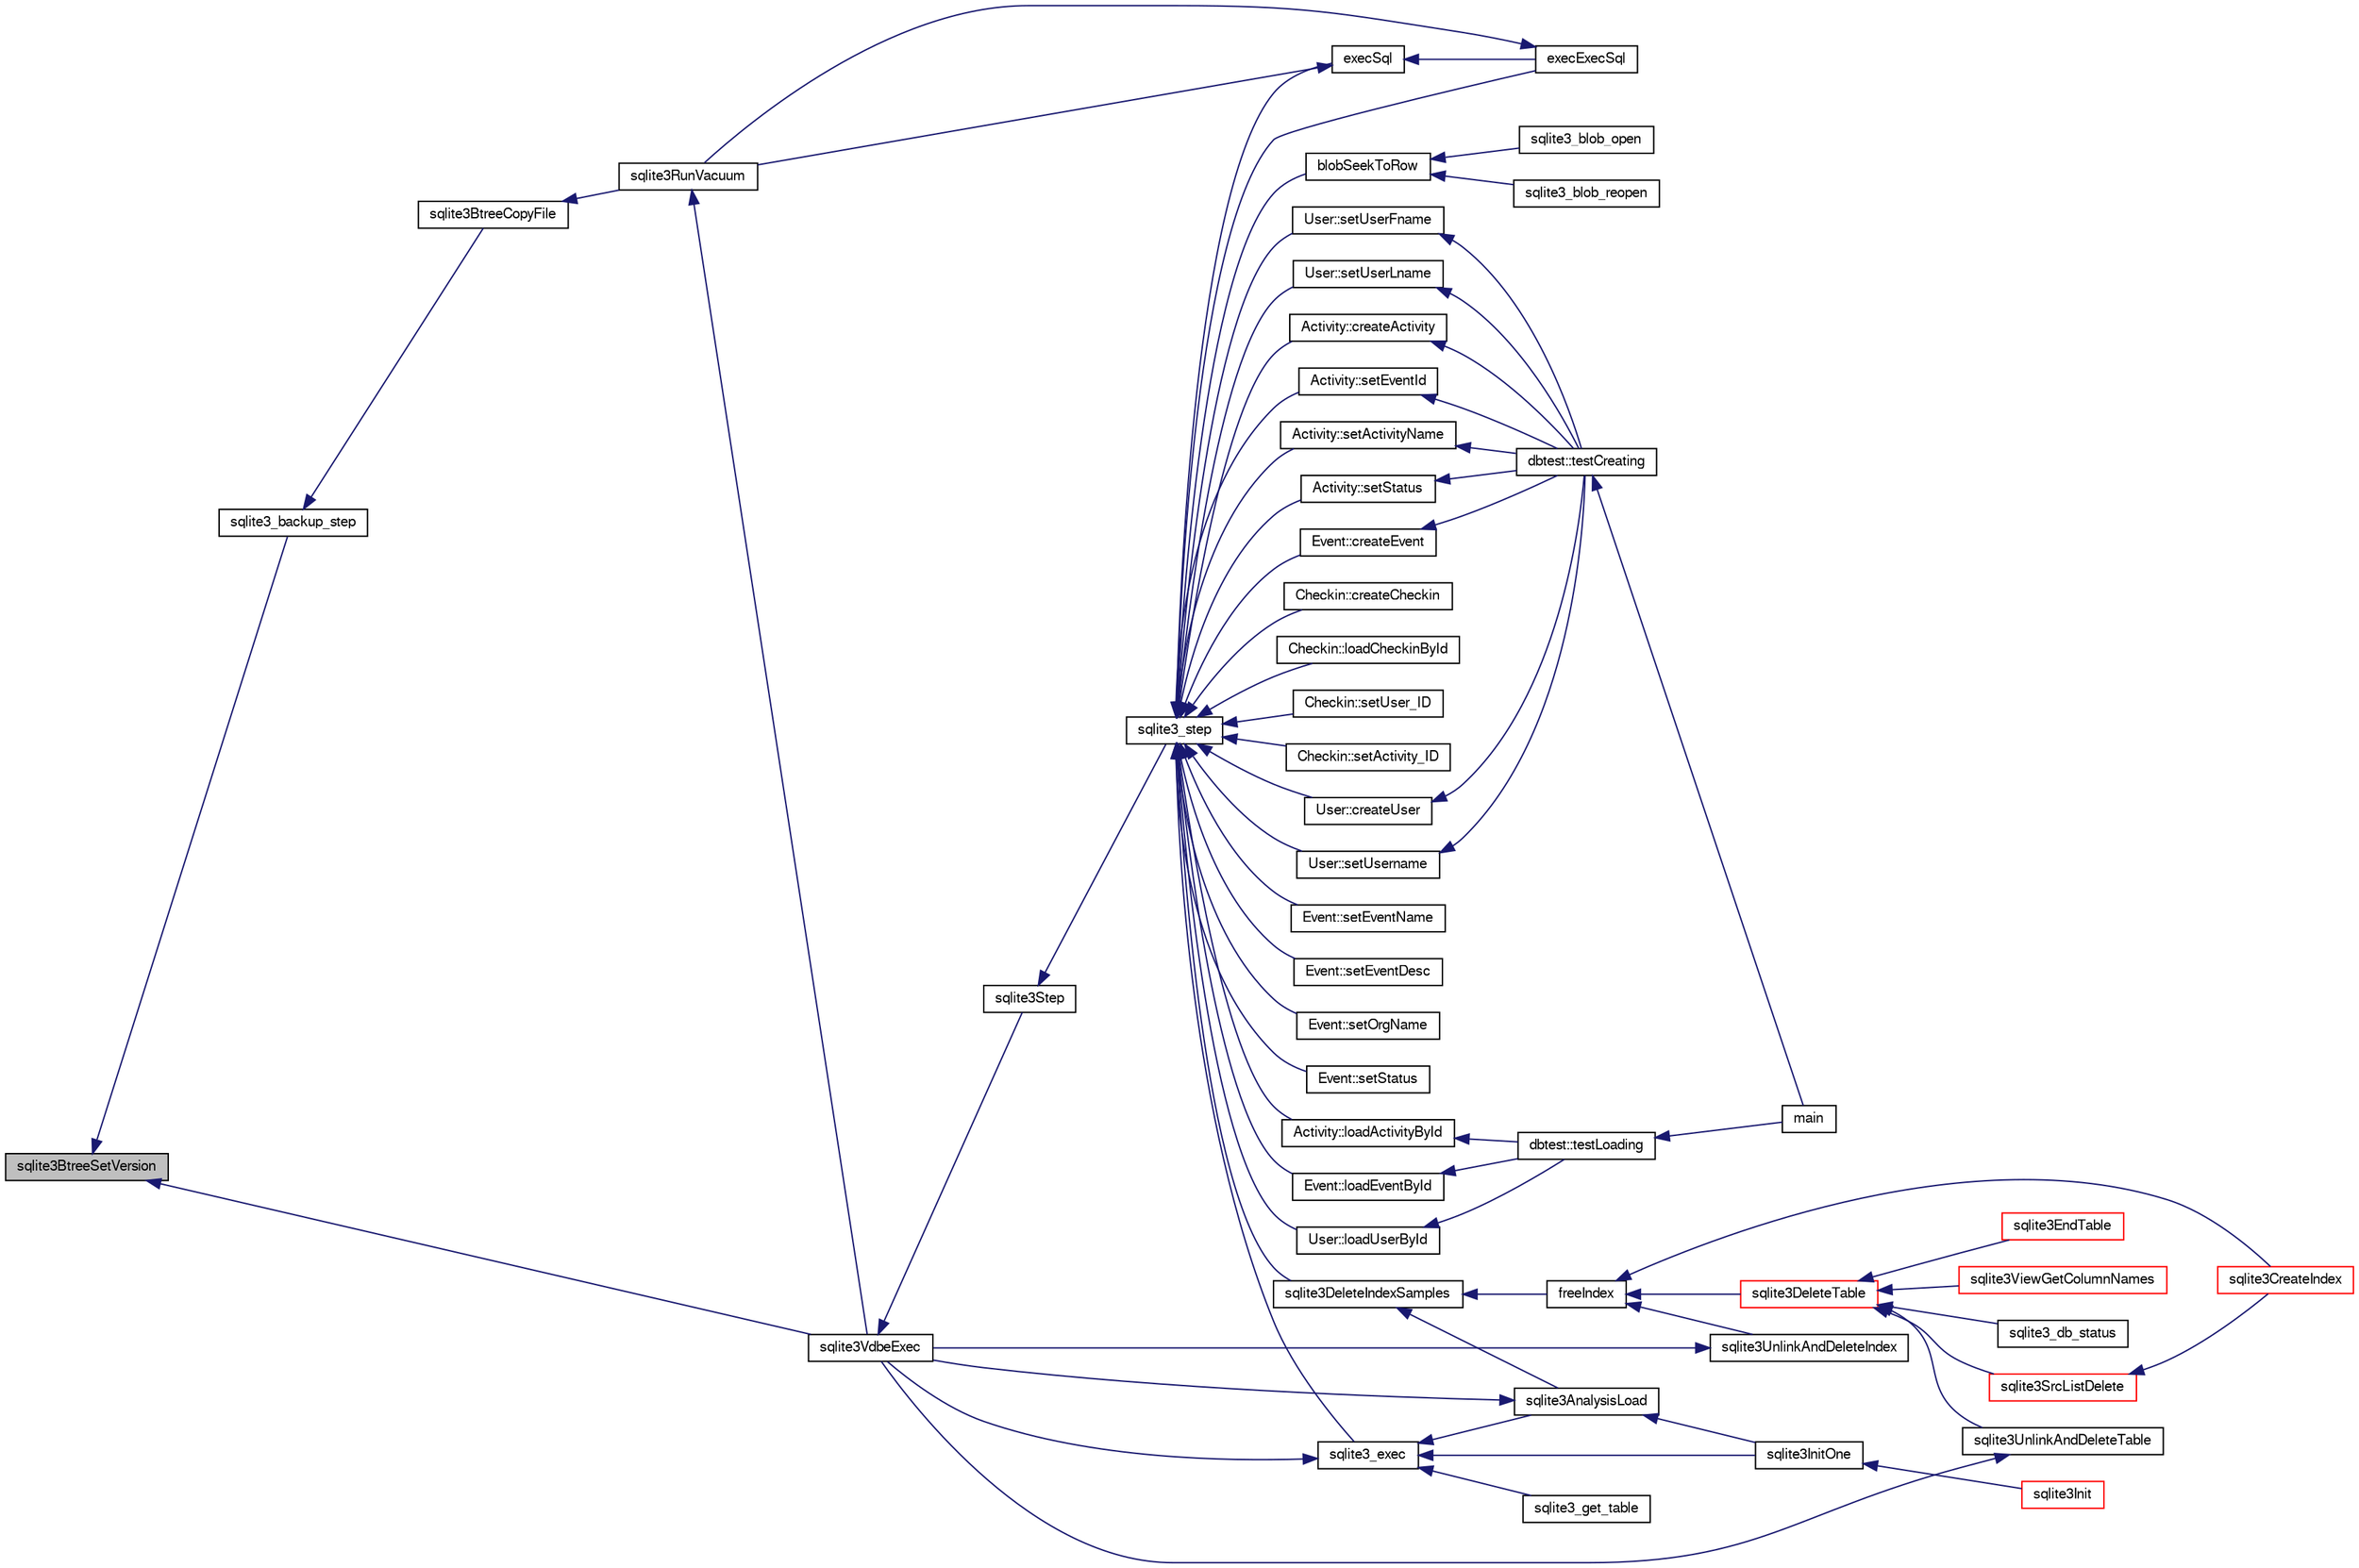 digraph "sqlite3BtreeSetVersion"
{
  edge [fontname="FreeSans",fontsize="10",labelfontname="FreeSans",labelfontsize="10"];
  node [fontname="FreeSans",fontsize="10",shape=record];
  rankdir="LR";
  Node466635 [label="sqlite3BtreeSetVersion",height=0.2,width=0.4,color="black", fillcolor="grey75", style="filled", fontcolor="black"];
  Node466635 -> Node466636 [dir="back",color="midnightblue",fontsize="10",style="solid",fontname="FreeSans"];
  Node466636 [label="sqlite3_backup_step",height=0.2,width=0.4,color="black", fillcolor="white", style="filled",URL="$sqlite3_8h.html#a1699b75e98d082eebc465a9e64c35269"];
  Node466636 -> Node466637 [dir="back",color="midnightblue",fontsize="10",style="solid",fontname="FreeSans"];
  Node466637 [label="sqlite3BtreeCopyFile",height=0.2,width=0.4,color="black", fillcolor="white", style="filled",URL="$sqlite3_8c.html#a4d9e19a79f0d5c1dfcef0bd137ae83f9"];
  Node466637 -> Node466638 [dir="back",color="midnightblue",fontsize="10",style="solid",fontname="FreeSans"];
  Node466638 [label="sqlite3RunVacuum",height=0.2,width=0.4,color="black", fillcolor="white", style="filled",URL="$sqlite3_8c.html#a5e83ddc7b3e7e8e79ad5d1fc92de1d2f"];
  Node466638 -> Node466639 [dir="back",color="midnightblue",fontsize="10",style="solid",fontname="FreeSans"];
  Node466639 [label="sqlite3VdbeExec",height=0.2,width=0.4,color="black", fillcolor="white", style="filled",URL="$sqlite3_8c.html#a8ce40a614bdc56719c4d642b1e4dfb21"];
  Node466639 -> Node466640 [dir="back",color="midnightblue",fontsize="10",style="solid",fontname="FreeSans"];
  Node466640 [label="sqlite3Step",height=0.2,width=0.4,color="black", fillcolor="white", style="filled",URL="$sqlite3_8c.html#a3f2872e873e2758a4beedad1d5113554"];
  Node466640 -> Node466641 [dir="back",color="midnightblue",fontsize="10",style="solid",fontname="FreeSans"];
  Node466641 [label="sqlite3_step",height=0.2,width=0.4,color="black", fillcolor="white", style="filled",URL="$sqlite3_8h.html#ac1e491ce36b7471eb28387f7d3c74334"];
  Node466641 -> Node466642 [dir="back",color="midnightblue",fontsize="10",style="solid",fontname="FreeSans"];
  Node466642 [label="Activity::createActivity",height=0.2,width=0.4,color="black", fillcolor="white", style="filled",URL="$classActivity.html#a813cc5e52c14ab49b39014c134e3425b"];
  Node466642 -> Node466643 [dir="back",color="midnightblue",fontsize="10",style="solid",fontname="FreeSans"];
  Node466643 [label="dbtest::testCreating",height=0.2,width=0.4,color="black", fillcolor="white", style="filled",URL="$classdbtest.html#a8193e88a7df657069c8a6bd09c8243b7"];
  Node466643 -> Node466644 [dir="back",color="midnightblue",fontsize="10",style="solid",fontname="FreeSans"];
  Node466644 [label="main",height=0.2,width=0.4,color="black", fillcolor="white", style="filled",URL="$test_8cpp.html#ae66f6b31b5ad750f1fe042a706a4e3d4"];
  Node466641 -> Node466645 [dir="back",color="midnightblue",fontsize="10",style="solid",fontname="FreeSans"];
  Node466645 [label="Activity::loadActivityById",height=0.2,width=0.4,color="black", fillcolor="white", style="filled",URL="$classActivity.html#abe4ffb4f08a47212ebf9013259d9e7fd"];
  Node466645 -> Node466646 [dir="back",color="midnightblue",fontsize="10",style="solid",fontname="FreeSans"];
  Node466646 [label="dbtest::testLoading",height=0.2,width=0.4,color="black", fillcolor="white", style="filled",URL="$classdbtest.html#a6f98d82a2c8e2b9040848763504ddae1"];
  Node466646 -> Node466644 [dir="back",color="midnightblue",fontsize="10",style="solid",fontname="FreeSans"];
  Node466641 -> Node466647 [dir="back",color="midnightblue",fontsize="10",style="solid",fontname="FreeSans"];
  Node466647 [label="Activity::setEventId",height=0.2,width=0.4,color="black", fillcolor="white", style="filled",URL="$classActivity.html#adb1d0fd0d08f473e068f0a4086bfa9ca"];
  Node466647 -> Node466643 [dir="back",color="midnightblue",fontsize="10",style="solid",fontname="FreeSans"];
  Node466641 -> Node466648 [dir="back",color="midnightblue",fontsize="10",style="solid",fontname="FreeSans"];
  Node466648 [label="Activity::setActivityName",height=0.2,width=0.4,color="black", fillcolor="white", style="filled",URL="$classActivity.html#a62dc3737b33915a36086f9dd26d16a81"];
  Node466648 -> Node466643 [dir="back",color="midnightblue",fontsize="10",style="solid",fontname="FreeSans"];
  Node466641 -> Node466649 [dir="back",color="midnightblue",fontsize="10",style="solid",fontname="FreeSans"];
  Node466649 [label="Activity::setStatus",height=0.2,width=0.4,color="black", fillcolor="white", style="filled",URL="$classActivity.html#af618135a7738f4d2a7ee147a8ef912ea"];
  Node466649 -> Node466643 [dir="back",color="midnightblue",fontsize="10",style="solid",fontname="FreeSans"];
  Node466641 -> Node466650 [dir="back",color="midnightblue",fontsize="10",style="solid",fontname="FreeSans"];
  Node466650 [label="Checkin::createCheckin",height=0.2,width=0.4,color="black", fillcolor="white", style="filled",URL="$classCheckin.html#a4e40acdf7fff0e607f6de4f24f3a163c"];
  Node466641 -> Node466651 [dir="back",color="midnightblue",fontsize="10",style="solid",fontname="FreeSans"];
  Node466651 [label="Checkin::loadCheckinById",height=0.2,width=0.4,color="black", fillcolor="white", style="filled",URL="$classCheckin.html#a3461f70ea6c68475225f2a07f78a21e0"];
  Node466641 -> Node466652 [dir="back",color="midnightblue",fontsize="10",style="solid",fontname="FreeSans"];
  Node466652 [label="Checkin::setUser_ID",height=0.2,width=0.4,color="black", fillcolor="white", style="filled",URL="$classCheckin.html#a76ab640f4f912876dbebf183db5359c6"];
  Node466641 -> Node466653 [dir="back",color="midnightblue",fontsize="10",style="solid",fontname="FreeSans"];
  Node466653 [label="Checkin::setActivity_ID",height=0.2,width=0.4,color="black", fillcolor="white", style="filled",URL="$classCheckin.html#ab2ff3ec2604ec73a42af25874a00b232"];
  Node466641 -> Node466654 [dir="back",color="midnightblue",fontsize="10",style="solid",fontname="FreeSans"];
  Node466654 [label="Event::createEvent",height=0.2,width=0.4,color="black", fillcolor="white", style="filled",URL="$classEvent.html#a77adb9f4a46ffb32c2d931f0691f5903"];
  Node466654 -> Node466643 [dir="back",color="midnightblue",fontsize="10",style="solid",fontname="FreeSans"];
  Node466641 -> Node466655 [dir="back",color="midnightblue",fontsize="10",style="solid",fontname="FreeSans"];
  Node466655 [label="Event::loadEventById",height=0.2,width=0.4,color="black", fillcolor="white", style="filled",URL="$classEvent.html#afa66cea33f722dbeecb69cc98fdea055"];
  Node466655 -> Node466646 [dir="back",color="midnightblue",fontsize="10",style="solid",fontname="FreeSans"];
  Node466641 -> Node466656 [dir="back",color="midnightblue",fontsize="10",style="solid",fontname="FreeSans"];
  Node466656 [label="Event::setEventName",height=0.2,width=0.4,color="black", fillcolor="white", style="filled",URL="$classEvent.html#a10596b6ca077df05184e30d62b08729d"];
  Node466641 -> Node466657 [dir="back",color="midnightblue",fontsize="10",style="solid",fontname="FreeSans"];
  Node466657 [label="Event::setEventDesc",height=0.2,width=0.4,color="black", fillcolor="white", style="filled",URL="$classEvent.html#ae36b8377dcae792f1c5c4726024c981b"];
  Node466641 -> Node466658 [dir="back",color="midnightblue",fontsize="10",style="solid",fontname="FreeSans"];
  Node466658 [label="Event::setOrgName",height=0.2,width=0.4,color="black", fillcolor="white", style="filled",URL="$classEvent.html#a19aac0f776bd764563a54977656cf680"];
  Node466641 -> Node466659 [dir="back",color="midnightblue",fontsize="10",style="solid",fontname="FreeSans"];
  Node466659 [label="Event::setStatus",height=0.2,width=0.4,color="black", fillcolor="white", style="filled",URL="$classEvent.html#ab0a6b9285af0f4172eb841e2b80f8972"];
  Node466641 -> Node466660 [dir="back",color="midnightblue",fontsize="10",style="solid",fontname="FreeSans"];
  Node466660 [label="blobSeekToRow",height=0.2,width=0.4,color="black", fillcolor="white", style="filled",URL="$sqlite3_8c.html#afff57e13332b98c8a44a7cebe38962ab"];
  Node466660 -> Node466661 [dir="back",color="midnightblue",fontsize="10",style="solid",fontname="FreeSans"];
  Node466661 [label="sqlite3_blob_open",height=0.2,width=0.4,color="black", fillcolor="white", style="filled",URL="$sqlite3_8h.html#adb8ad839a5bdd62a43785132bc7dd518"];
  Node466660 -> Node466662 [dir="back",color="midnightblue",fontsize="10",style="solid",fontname="FreeSans"];
  Node466662 [label="sqlite3_blob_reopen",height=0.2,width=0.4,color="black", fillcolor="white", style="filled",URL="$sqlite3_8h.html#abc77c24fdc0150138490359a94360f7e"];
  Node466641 -> Node466663 [dir="back",color="midnightblue",fontsize="10",style="solid",fontname="FreeSans"];
  Node466663 [label="sqlite3DeleteIndexSamples",height=0.2,width=0.4,color="black", fillcolor="white", style="filled",URL="$sqlite3_8c.html#aaeda0302fbf61397ec009f65bed047ef"];
  Node466663 -> Node466664 [dir="back",color="midnightblue",fontsize="10",style="solid",fontname="FreeSans"];
  Node466664 [label="sqlite3AnalysisLoad",height=0.2,width=0.4,color="black", fillcolor="white", style="filled",URL="$sqlite3_8c.html#a48a2301c27e1d3d68708b9b8761b5a01"];
  Node466664 -> Node466639 [dir="back",color="midnightblue",fontsize="10",style="solid",fontname="FreeSans"];
  Node466664 -> Node466665 [dir="back",color="midnightblue",fontsize="10",style="solid",fontname="FreeSans"];
  Node466665 [label="sqlite3InitOne",height=0.2,width=0.4,color="black", fillcolor="white", style="filled",URL="$sqlite3_8c.html#ac4318b25df65269906b0379251fe9b85"];
  Node466665 -> Node466666 [dir="back",color="midnightblue",fontsize="10",style="solid",fontname="FreeSans"];
  Node466666 [label="sqlite3Init",height=0.2,width=0.4,color="red", fillcolor="white", style="filled",URL="$sqlite3_8c.html#aed74e3dc765631a833f522f425ff5a48"];
  Node466663 -> Node466766 [dir="back",color="midnightblue",fontsize="10",style="solid",fontname="FreeSans"];
  Node466766 [label="freeIndex",height=0.2,width=0.4,color="black", fillcolor="white", style="filled",URL="$sqlite3_8c.html#a00907c99c18d5bcb9d0b38c077146c31"];
  Node466766 -> Node466767 [dir="back",color="midnightblue",fontsize="10",style="solid",fontname="FreeSans"];
  Node466767 [label="sqlite3UnlinkAndDeleteIndex",height=0.2,width=0.4,color="black", fillcolor="white", style="filled",URL="$sqlite3_8c.html#a889f2dcb438c56db37a6d61e9f25e244"];
  Node466767 -> Node466639 [dir="back",color="midnightblue",fontsize="10",style="solid",fontname="FreeSans"];
  Node466766 -> Node466768 [dir="back",color="midnightblue",fontsize="10",style="solid",fontname="FreeSans"];
  Node466768 [label="sqlite3DeleteTable",height=0.2,width=0.4,color="red", fillcolor="white", style="filled",URL="$sqlite3_8c.html#a7fd3d507375a381a3807f92735318973"];
  Node466768 -> Node466769 [dir="back",color="midnightblue",fontsize="10",style="solid",fontname="FreeSans"];
  Node466769 [label="sqlite3_db_status",height=0.2,width=0.4,color="black", fillcolor="white", style="filled",URL="$sqlite3_8h.html#ab64e8333313ee2e44116842711818940"];
  Node466768 -> Node466770 [dir="back",color="midnightblue",fontsize="10",style="solid",fontname="FreeSans"];
  Node466770 [label="sqlite3UnlinkAndDeleteTable",height=0.2,width=0.4,color="black", fillcolor="white", style="filled",URL="$sqlite3_8c.html#a9733677716a49de464f86fff164e9a1b"];
  Node466770 -> Node466639 [dir="back",color="midnightblue",fontsize="10",style="solid",fontname="FreeSans"];
  Node466768 -> Node466681 [dir="back",color="midnightblue",fontsize="10",style="solid",fontname="FreeSans"];
  Node466681 [label="sqlite3EndTable",height=0.2,width=0.4,color="red", fillcolor="white", style="filled",URL="$sqlite3_8c.html#a7b5f2c66c0f0b6f819d970ca389768b0"];
  Node466768 -> Node466716 [dir="back",color="midnightblue",fontsize="10",style="solid",fontname="FreeSans"];
  Node466716 [label="sqlite3ViewGetColumnNames",height=0.2,width=0.4,color="red", fillcolor="white", style="filled",URL="$sqlite3_8c.html#aebc7cd8d9e2bd174ae0a60363d3f6ce8"];
  Node466768 -> Node466771 [dir="back",color="midnightblue",fontsize="10",style="solid",fontname="FreeSans"];
  Node466771 [label="sqlite3SrcListDelete",height=0.2,width=0.4,color="red", fillcolor="white", style="filled",URL="$sqlite3_8c.html#acc250a3e5e7fd8889a16a9f28e3e7312"];
  Node466771 -> Node466678 [dir="back",color="midnightblue",fontsize="10",style="solid",fontname="FreeSans"];
  Node466678 [label="sqlite3CreateIndex",height=0.2,width=0.4,color="red", fillcolor="white", style="filled",URL="$sqlite3_8c.html#a8dbe5e590ab6c58a8c45f34f7c81e825"];
  Node466766 -> Node466678 [dir="back",color="midnightblue",fontsize="10",style="solid",fontname="FreeSans"];
  Node466641 -> Node466831 [dir="back",color="midnightblue",fontsize="10",style="solid",fontname="FreeSans"];
  Node466831 [label="sqlite3_exec",height=0.2,width=0.4,color="black", fillcolor="white", style="filled",URL="$sqlite3_8h.html#a97487ec8150e0bcc8fa392ab8f0e24db"];
  Node466831 -> Node466639 [dir="back",color="midnightblue",fontsize="10",style="solid",fontname="FreeSans"];
  Node466831 -> Node466664 [dir="back",color="midnightblue",fontsize="10",style="solid",fontname="FreeSans"];
  Node466831 -> Node466665 [dir="back",color="midnightblue",fontsize="10",style="solid",fontname="FreeSans"];
  Node466831 -> Node466832 [dir="back",color="midnightblue",fontsize="10",style="solid",fontname="FreeSans"];
  Node466832 [label="sqlite3_get_table",height=0.2,width=0.4,color="black", fillcolor="white", style="filled",URL="$sqlite3_8h.html#a5effeac4e12df57beaa35c5be1f61579"];
  Node466641 -> Node466823 [dir="back",color="midnightblue",fontsize="10",style="solid",fontname="FreeSans"];
  Node466823 [label="execSql",height=0.2,width=0.4,color="black", fillcolor="white", style="filled",URL="$sqlite3_8c.html#a7d16651b98a110662f4c265eff0246cb"];
  Node466823 -> Node466824 [dir="back",color="midnightblue",fontsize="10",style="solid",fontname="FreeSans"];
  Node466824 [label="execExecSql",height=0.2,width=0.4,color="black", fillcolor="white", style="filled",URL="$sqlite3_8c.html#ac1be09a6c047f21133d16378d301e0d4"];
  Node466824 -> Node466638 [dir="back",color="midnightblue",fontsize="10",style="solid",fontname="FreeSans"];
  Node466823 -> Node466638 [dir="back",color="midnightblue",fontsize="10",style="solid",fontname="FreeSans"];
  Node466641 -> Node466824 [dir="back",color="midnightblue",fontsize="10",style="solid",fontname="FreeSans"];
  Node466641 -> Node466825 [dir="back",color="midnightblue",fontsize="10",style="solid",fontname="FreeSans"];
  Node466825 [label="User::createUser",height=0.2,width=0.4,color="black", fillcolor="white", style="filled",URL="$classUser.html#a22ed673939e8cc0a136130b809bba513"];
  Node466825 -> Node466643 [dir="back",color="midnightblue",fontsize="10",style="solid",fontname="FreeSans"];
  Node466641 -> Node466826 [dir="back",color="midnightblue",fontsize="10",style="solid",fontname="FreeSans"];
  Node466826 [label="User::loadUserById",height=0.2,width=0.4,color="black", fillcolor="white", style="filled",URL="$classUser.html#a863377665b7fb83c5547dcf9727f5092"];
  Node466826 -> Node466646 [dir="back",color="midnightblue",fontsize="10",style="solid",fontname="FreeSans"];
  Node466641 -> Node466827 [dir="back",color="midnightblue",fontsize="10",style="solid",fontname="FreeSans"];
  Node466827 [label="User::setUsername",height=0.2,width=0.4,color="black", fillcolor="white", style="filled",URL="$classUser.html#aa0497022a136cb78de785b0a39ae60b1"];
  Node466827 -> Node466643 [dir="back",color="midnightblue",fontsize="10",style="solid",fontname="FreeSans"];
  Node466641 -> Node466828 [dir="back",color="midnightblue",fontsize="10",style="solid",fontname="FreeSans"];
  Node466828 [label="User::setUserFname",height=0.2,width=0.4,color="black", fillcolor="white", style="filled",URL="$classUser.html#a72657eb55cd0ca437b4841a43f19912f"];
  Node466828 -> Node466643 [dir="back",color="midnightblue",fontsize="10",style="solid",fontname="FreeSans"];
  Node466641 -> Node466829 [dir="back",color="midnightblue",fontsize="10",style="solid",fontname="FreeSans"];
  Node466829 [label="User::setUserLname",height=0.2,width=0.4,color="black", fillcolor="white", style="filled",URL="$classUser.html#aa25973387e5afe1aa6f60dd6545e33b5"];
  Node466829 -> Node466643 [dir="back",color="midnightblue",fontsize="10",style="solid",fontname="FreeSans"];
  Node466635 -> Node466639 [dir="back",color="midnightblue",fontsize="10",style="solid",fontname="FreeSans"];
}
